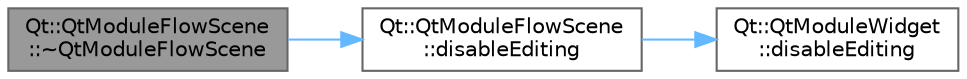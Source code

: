 digraph "Qt::QtModuleFlowScene::~QtModuleFlowScene"
{
 // LATEX_PDF_SIZE
  bgcolor="transparent";
  edge [fontname=Helvetica,fontsize=10,labelfontname=Helvetica,labelfontsize=10];
  node [fontname=Helvetica,fontsize=10,shape=box,height=0.2,width=0.4];
  rankdir="LR";
  Node1 [id="Node000001",label="Qt::QtModuleFlowScene\l::~QtModuleFlowScene",height=0.2,width=0.4,color="gray40", fillcolor="grey60", style="filled", fontcolor="black",tooltip=" "];
  Node1 -> Node2 [id="edge1_Node000001_Node000002",color="steelblue1",style="solid",tooltip=" "];
  Node2 [id="Node000002",label="Qt::QtModuleFlowScene\l::disableEditing",height=0.2,width=0.4,color="grey40", fillcolor="white", style="filled",URL="$class_qt_1_1_qt_module_flow_scene.html#acbab255fddc6494e68f9d7d6ce37e7b3",tooltip=" "];
  Node2 -> Node3 [id="edge2_Node000002_Node000003",color="steelblue1",style="solid",tooltip=" "];
  Node3 [id="Node000003",label="Qt::QtModuleWidget\l::disableEditing",height=0.2,width=0.4,color="grey40", fillcolor="white", style="filled",URL="$class_qt_1_1_qt_module_widget.html#a6d92541b3413d8d0fc1fb4646b59fb8b",tooltip="When disabled, the scenegraph can not be affected by the corresponding GUI."];
}
